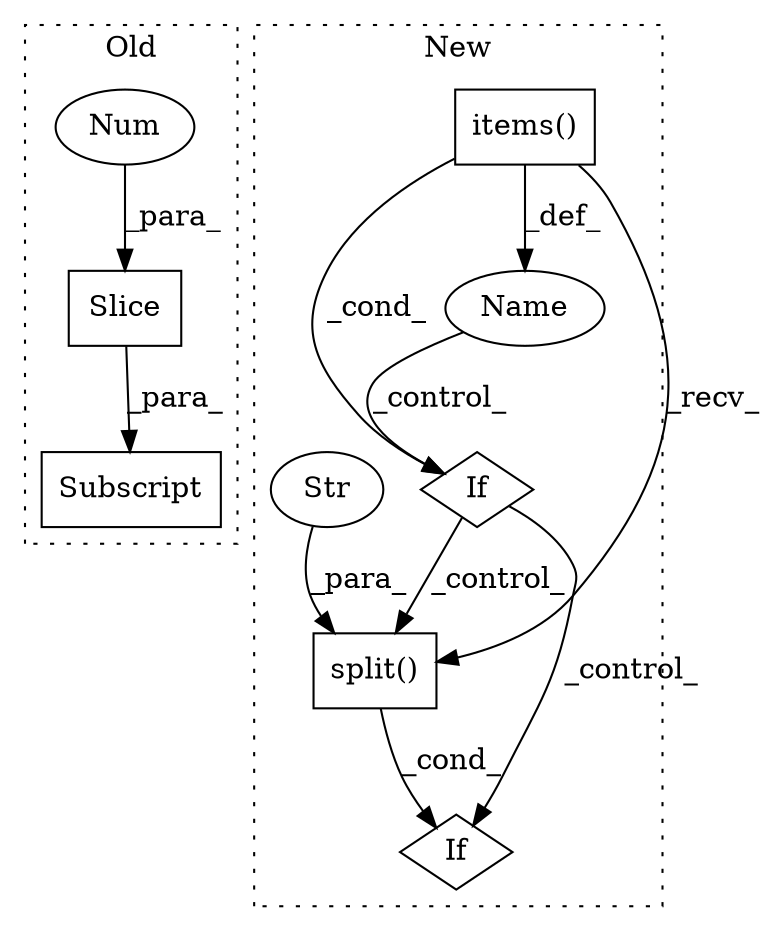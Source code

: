 digraph G {
subgraph cluster0 {
1 [label="Slice" a="80" s="18261" l="2" shape="box"];
3 [label="Num" a="76" s="18261" l="1" shape="ellipse"];
4 [label="Subscript" a="63" s="18243,0" l="21,0" shape="box"];
label = "Old";
style="dotted";
}
subgraph cluster1 {
2 [label="items()" a="75" s="19392" l="27" shape="box"];
5 [label="If" a="96" s="19604" l="3" shape="diamond"];
6 [label="Name" a="87" s="19384" l="4" shape="ellipse"];
7 [label="split()" a="75" s="19659,19686" l="24,1" shape="box"];
8 [label="Str" a="66" s="19683" l="3" shape="ellipse"];
9 [label="If" a="96" s="19797" l="13" shape="diamond"];
label = "New";
style="dotted";
}
1 -> 4 [label="_para_"];
2 -> 7 [label="_recv_"];
2 -> 5 [label="_cond_"];
2 -> 6 [label="_def_"];
3 -> 1 [label="_para_"];
5 -> 7 [label="_control_"];
5 -> 9 [label="_control_"];
6 -> 5 [label="_control_"];
7 -> 9 [label="_cond_"];
8 -> 7 [label="_para_"];
}